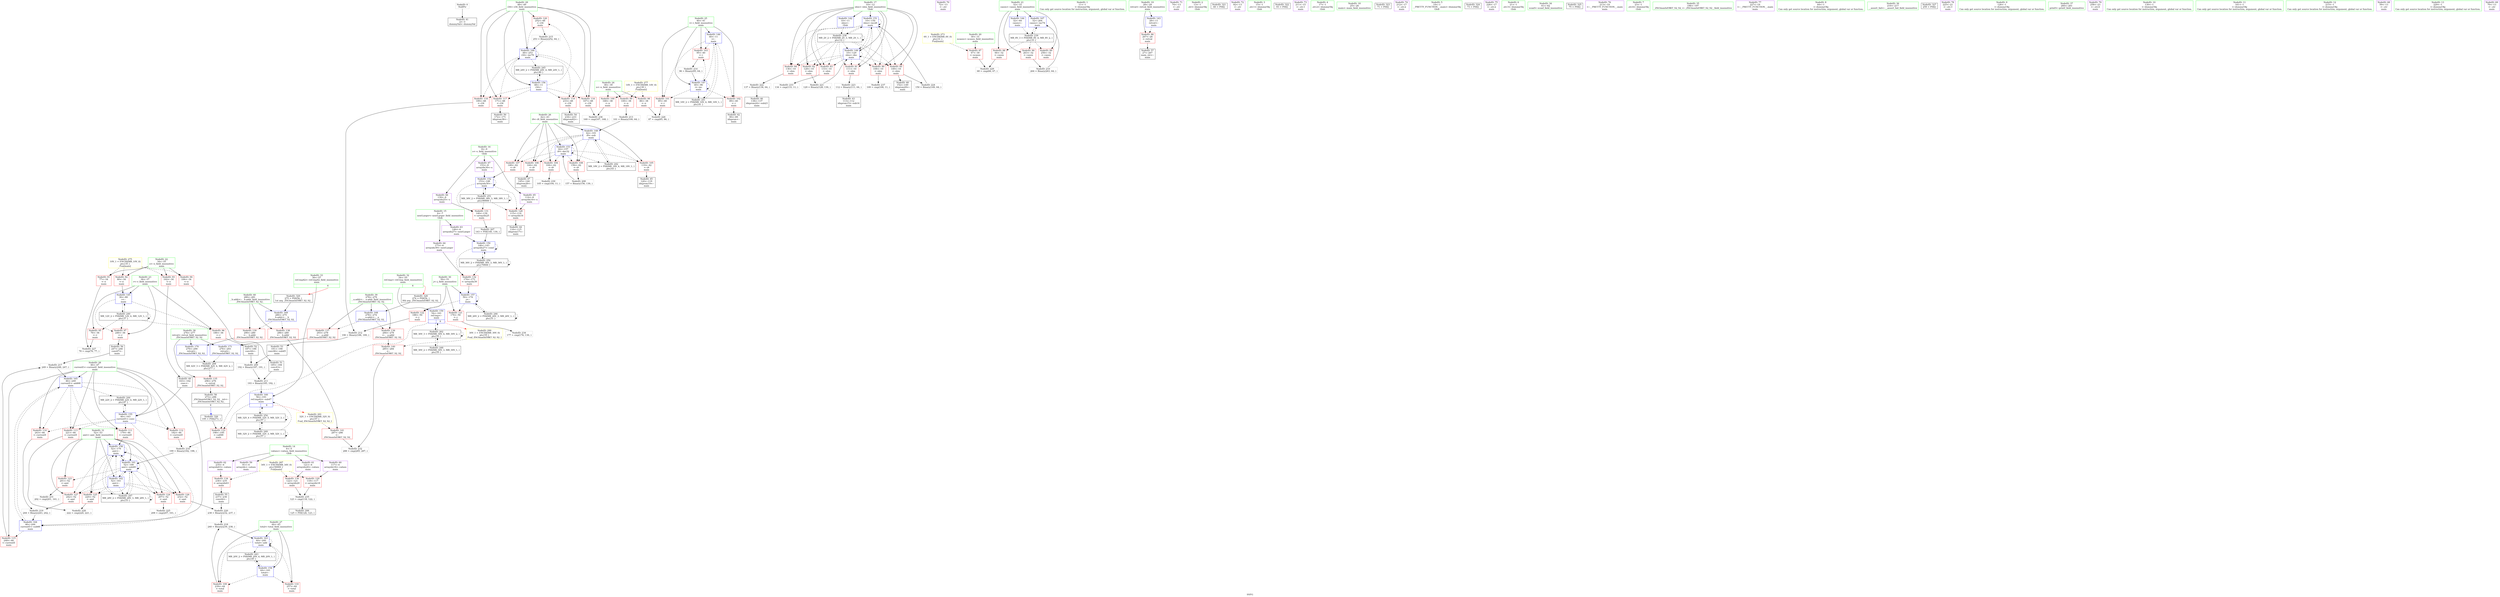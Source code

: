 digraph "SVFG" {
	label="SVFG";

	Node0x5586ad1dd5b0 [shape=record,color=grey,label="{NodeID: 0\nNullPtr}"];
	Node0x5586ad1dd5b0 -> Node0x5586ad201250[style=solid];
	Node0x5586ad201900 [shape=record,color=red,label="{NodeID: 97\n246\<--36\n\<--r\nmain\n}"];
	Node0x5586ad201900 -> Node0x5586ad202ed0[style=solid];
	Node0x5586ad1e1510 [shape=record,color=green,label="{NodeID: 14\n4\<--5\nvalues\<--values_field_insensitive\nGlob }"];
	Node0x5586ad1e1510 -> Node0x5586ad203140[style=solid];
	Node0x5586ad1e1510 -> Node0x5586ad203210[style=solid];
	Node0x5586ad1e1510 -> Node0x5586ad2032e0[style=solid];
	Node0x5586ad1e1510 -> Node0x5586ad2033b0[style=solid];
	Node0x5586ad223b80 [shape=record,color=yellow,style=double,label="{NodeID: 277\n14V_1 = ENCHI(MR_14V_0)\npts\{39 \}\nFun[main]}"];
	Node0x5586ad223b80 -> Node0x5586ad2019d0[style=dashed];
	Node0x5586ad223b80 -> Node0x5586ad201aa0[style=dashed];
	Node0x5586ad223b80 -> Node0x5586ad201b70[style=dashed];
	Node0x5586ad202460 [shape=record,color=red,label="{NodeID: 111\n179\<--46\n\<--currentE\nmain\n}"];
	Node0x5586ad202460 -> Node0x5586ad209200[style=solid];
	Node0x5586ad200840 [shape=record,color=green,label="{NodeID: 28\n46\<--47\ncurrentE\<--currentE_field_insensitive\nmain\n}"];
	Node0x5586ad200840 -> Node0x5586ad202460[style=solid];
	Node0x5586ad200840 -> Node0x5586ad202530[style=solid];
	Node0x5586ad200840 -> Node0x5586ad202600[style=solid];
	Node0x5586ad200840 -> Node0x5586ad2026d0[style=solid];
	Node0x5586ad200840 -> Node0x5586ad2027a0[style=solid];
	Node0x5586ad200840 -> Node0x5586ad208f90[style=solid];
	Node0x5586ad200840 -> Node0x5586ad2096e0[style=solid];
	Node0x5586ad200840 -> Node0x5586ad2097b0[style=solid];
	Node0x5586ad2247f0 [shape=record,color=yellow,style=double,label="{NodeID: 291\n32V_1 = ENCHI(MR_32V_0)\npts\{57 \}\nFun[_ZSt3maxIxERKT_S2_S2_]}"];
	Node0x5586ad2247f0 -> Node0x5586ad208400[style=dashed];
	Node0x5586ad20d720 [shape=record,color=grey,label="{NodeID: 208\n157 = Binary(156, 130, )\n}"];
	Node0x5586ad20d720 -> Node0x5586ad208df0[style=solid];
	Node0x5586ad207700 [shape=record,color=red,label="{NodeID: 125\n220\<--52\n\<--amt\nmain\n}"];
	Node0x5586ad207700 -> Node0x5586ad20f520[style=solid];
	Node0x5586ad201350 [shape=record,color=black,label="{NodeID: 42\n90\<--89\nidxprom\<--\nmain\n}"];
	Node0x5586ad20ec20 [shape=record,color=grey,label="{NodeID: 222\n137 = Binary(136, 64, )\n}"];
	Node0x5586ad20ec20 -> Node0x5586ad201690[style=solid];
	Node0x5586ad208260 [shape=record,color=red,label="{NodeID: 139\n290\<--280\n\<--__b.addr\n_ZSt3maxIxERKT_S2_S2_\n}"];
	Node0x5586ad208260 -> Node0x5586ad209bc0[style=solid];
	Node0x5586ad202ed0 [shape=record,color=black,label="{NodeID: 56\n247\<--246\nconv67\<--\nmain\n}"];
	Node0x5586ad202ed0 -> Node0x5586ad20e4a0[style=solid];
	Node0x5586ad210120 [shape=record,color=grey,label="{NodeID: 236\n169 = cmp(167, 168, )\n}"];
	Node0x5586ad208df0 [shape=record,color=blue,label="{NodeID: 153\n42\<--157\ni9\<--dec32\nmain\n}"];
	Node0x5586ad208df0 -> Node0x5586ad201eb0[style=dashed];
	Node0x5586ad208df0 -> Node0x5586ad201f80[style=dashed];
	Node0x5586ad208df0 -> Node0x5586ad202050[style=dashed];
	Node0x5586ad208df0 -> Node0x5586ad202120[style=dashed];
	Node0x5586ad208df0 -> Node0x5586ad2021f0[style=dashed];
	Node0x5586ad208df0 -> Node0x5586ad208df0[style=dashed];
	Node0x5586ad208df0 -> Node0x5586ad219700[style=dashed];
	Node0x5586ad203a30 [shape=record,color=purple,label="{NodeID: 70\n72\<--13\n\<--.str\nmain\n}"];
	Node0x5586ad21bf00 [shape=record,color=black,label="{NodeID: 250\nMR_36V_2 = PHI(MR_36V_3, MR_36V_1, )\npts\{70000 \}\n}"];
	Node0x5586ad21bf00 -> Node0x5586ad207cb0[style=dashed];
	Node0x5586ad21bf00 -> Node0x5586ad208b80[style=dashed];
	Node0x5586ad21bf00 -> Node0x5586ad21bf00[style=dashed];
	Node0x5586ad209950 [shape=record,color=blue,label="{NodeID: 167\n32\<--264\ncasen\<--inc74\nmain\n}"];
	Node0x5586ad209950 -> Node0x5586ad218800[style=dashed];
	Node0x5586ad204590 [shape=record,color=red,label="{NodeID: 84\n136\<--10\n\<--slen\nmain\n}"];
	Node0x5586ad204590 -> Node0x5586ad20ec20[style=solid];
	Node0x5586ad1e04f0 [shape=record,color=green,label="{NodeID: 1\n11\<--1\n\<--dummyObj\nCan only get source location for instruction, argument, global var or function.}"];
	Node0x5586ad2019d0 [shape=record,color=red,label="{NodeID: 98\n86\<--38\n\<--n\nmain\n}"];
	Node0x5586ad2019d0 -> Node0x5586ad20f220[style=solid];
	Node0x5586ad1e1610 [shape=record,color=green,label="{NodeID: 15\n6\<--7\nnextLarger\<--nextLarger_field_insensitive\nGlob }"];
	Node0x5586ad1e1610 -> Node0x5586ad203480[style=solid];
	Node0x5586ad1e1610 -> Node0x5586ad203550[style=solid];
	Node0x5586ad202530 [shape=record,color=red,label="{NodeID: 112\n182\<--46\n\<--currentE\nmain\n}"];
	Node0x5586ad202530 -> Node0x5586ad20e320[style=solid];
	Node0x5586ad2008d0 [shape=record,color=green,label="{NodeID: 29\n48\<--49\ni34\<--i34_field_insensitive\nmain\n}"];
	Node0x5586ad2008d0 -> Node0x5586ad206fb0[style=solid];
	Node0x5586ad2008d0 -> Node0x5586ad207080[style=solid];
	Node0x5586ad2008d0 -> Node0x5586ad207150[style=solid];
	Node0x5586ad2008d0 -> Node0x5586ad207220[style=solid];
	Node0x5586ad2008d0 -> Node0x5586ad2072f0[style=solid];
	Node0x5586ad2008d0 -> Node0x5586ad209060[style=solid];
	Node0x5586ad2008d0 -> Node0x5586ad209880[style=solid];
	Node0x5586ad20d8a0 [shape=record,color=grey,label="{NodeID: 209\n192 = Binary(187, 191, )\n}"];
	Node0x5586ad20d8a0 -> Node0x5586ad20dba0[style=solid];
	Node0x5586ad2077d0 [shape=record,color=red,label="{NodeID: 126\n232\<--52\n\<--amt\nmain\n}"];
	Node0x5586ad2077d0 -> Node0x5586ad20e920[style=solid];
	Node0x5586ad201420 [shape=record,color=black,label="{NodeID: 43\n113\<--112\nidxprom15\<--sub14\nmain\n}"];
	Node0x5586ad20eda0 [shape=record,color=grey,label="{NodeID: 223\n112 = Binary(111, 64, )\n}"];
	Node0x5586ad20eda0 -> Node0x5586ad201420[style=solid];
	Node0x5586ad208330 [shape=record,color=red,label="{NodeID: 140\n285\<--284\n\<--\n_ZSt3maxIxERKT_S2_S2_\n}"];
	Node0x5586ad208330 -> Node0x5586ad20fb20[style=solid];
	Node0x5586ad202fa0 [shape=record,color=black,label="{NodeID: 57\n27\<--267\nmain_ret\<--\nmain\n}"];
	Node0x5586ad2102a0 [shape=record,color=grey,label="{NodeID: 237\n109 = cmp(108, 11, )\n}"];
	Node0x5586ad208ec0 [shape=record,color=blue,label="{NodeID: 154\n44\<--161\ntotal\<--\nmain\n}"];
	Node0x5586ad208ec0 -> Node0x5586ad2022c0[style=dashed];
	Node0x5586ad208ec0 -> Node0x5586ad202390[style=dashed];
	Node0x5586ad208ec0 -> Node0x5586ad209610[style=dashed];
	Node0x5586ad208ec0 -> Node0x5586ad219c00[style=dashed];
	Node0x5586ad203b00 [shape=record,color=purple,label="{NodeID: 71\n74\<--13\n\<--.str\nmain\n}"];
	Node0x5586ad21c400 [shape=record,color=black,label="{NodeID: 251\nMR_38V_2 = PHI(MR_38V_3, MR_38V_1, )\npts\{90000 \}\n}"];
	Node0x5586ad21c400 -> Node0x5586ad207970[style=dashed];
	Node0x5586ad21c400 -> Node0x5586ad207be0[style=dashed];
	Node0x5586ad21c400 -> Node0x5586ad208d20[style=dashed];
	Node0x5586ad21c400 -> Node0x5586ad21c400[style=dashed];
	Node0x5586ad209a20 [shape=record,color=blue,label="{NodeID: 168\n278\<--274\n__a.addr\<--__a\n_ZSt3maxIxERKT_S2_S2_\n}"];
	Node0x5586ad209a20 -> Node0x5586ad207ff0[style=dashed];
	Node0x5586ad209a20 -> Node0x5586ad2080c0[style=dashed];
	Node0x5586ad204660 [shape=record,color=red,label="{NodeID: 85\n149\<--10\n\<--slen\nmain\n}"];
	Node0x5586ad204660 -> Node0x5586ad202850[style=solid];
	Node0x5586ad204660 -> Node0x5586ad20ef20[style=solid];
	Node0x5586ad1ddbf0 [shape=record,color=green,label="{NodeID: 2\n13\<--1\n.str\<--dummyObj\nGlob }"];
	Node0x5586ad201aa0 [shape=record,color=red,label="{NodeID: 99\n100\<--38\n\<--n\nmain\n}"];
	Node0x5586ad201aa0 -> Node0x5586ad20dea0[style=solid];
	Node0x5586ad1e1980 [shape=record,color=green,label="{NodeID: 16\n8\<--9\ns\<--s_field_insensitive\nGlob }"];
	Node0x5586ad1e1980 -> Node0x5586ad203620[style=solid];
	Node0x5586ad1e1980 -> Node0x5586ad2036f0[style=solid];
	Node0x5586ad1e1980 -> Node0x5586ad2037c0[style=solid];
	Node0x5586ad202600 [shape=record,color=red,label="{NodeID: 113\n221\<--46\n\<--currentE\nmain\n}"];
	Node0x5586ad202600 -> Node0x5586ad20f520[style=solid];
	Node0x5586ad200960 [shape=record,color=green,label="{NodeID: 30\n50\<--51\nj\<--j_field_insensitive\nmain\n}"];
	Node0x5586ad200960 -> Node0x5586ad2073c0[style=solid];
	Node0x5586ad200960 -> Node0x5586ad207490[style=solid];
	Node0x5586ad200960 -> Node0x5586ad209130[style=solid];
	Node0x5586ad20da20 [shape=record,color=grey,label="{NodeID: 210\n264 = Binary(263, 64, )\n}"];
	Node0x5586ad20da20 -> Node0x5586ad209950[style=solid];
	Node0x5586ad2078a0 [shape=record,color=red,label="{NodeID: 127\n242\<--52\n\<--amt\nmain\n}"];
	Node0x5586ad2078a0 -> Node0x5586ad20e7a0[style=solid];
	Node0x5586ad2014f0 [shape=record,color=black,label="{NodeID: 44\n116\<--115\nidxprom17\<--\nmain\n}"];
	Node0x5586ad20ef20 [shape=record,color=grey,label="{NodeID: 224\n150 = Binary(149, 64, )\n}"];
	Node0x5586ad20ef20 -> Node0x5586ad208c50[style=solid];
	Node0x5586ad208400 [shape=record,color=red,label="{NodeID: 141\n287\<--286\n\<--\n_ZSt3maxIxERKT_S2_S2_\n}"];
	Node0x5586ad208400 -> Node0x5586ad20fb20[style=solid];
	Node0x5586ad203070 [shape=record,color=black,label="{NodeID: 58\n273\<--296\n_ZSt3maxIxERKT_S2_S2__ret\<--\n_ZSt3maxIxERKT_S2_S2_\n|{<s0>6}}"];
	Node0x5586ad203070:s0 -> Node0x5586ad234ef0[style=solid,color=blue];
	Node0x5586ad2349f0 [shape=record,color=black,label="{NodeID: 321\n60 = PHI()\n}"];
	Node0x5586ad218300 [shape=record,color=black,label="{NodeID: 238\nMR_2V_2 = PHI(MR_2V_3, MR_2V_1, )\npts\{12 \}\n}"];
	Node0x5586ad218300 -> Node0x5586ad204250[style=dashed];
	Node0x5586ad218300 -> Node0x5586ad204320[style=dashed];
	Node0x5586ad218300 -> Node0x5586ad2043f0[style=dashed];
	Node0x5586ad218300 -> Node0x5586ad2044c0[style=dashed];
	Node0x5586ad218300 -> Node0x5586ad204590[style=dashed];
	Node0x5586ad218300 -> Node0x5586ad204660[style=dashed];
	Node0x5586ad218300 -> Node0x5586ad208ab0[style=dashed];
	Node0x5586ad218300 -> Node0x5586ad208c50[style=dashed];
	Node0x5586ad218300 -> Node0x5586ad218300[style=dashed];
	Node0x5586ad208f90 [shape=record,color=blue,label="{NodeID: 155\n46\<--163\ncurrentE\<--conv\nmain\n}"];
	Node0x5586ad208f90 -> Node0x5586ad202460[style=dashed];
	Node0x5586ad208f90 -> Node0x5586ad202530[style=dashed];
	Node0x5586ad208f90 -> Node0x5586ad202600[style=dashed];
	Node0x5586ad208f90 -> Node0x5586ad2026d0[style=dashed];
	Node0x5586ad208f90 -> Node0x5586ad2096e0[style=dashed];
	Node0x5586ad208f90 -> Node0x5586ad21a100[style=dashed];
	Node0x5586ad203bd0 [shape=record,color=purple,label="{NodeID: 72\n92\<--13\n\<--.str\nmain\n}"];
	Node0x5586ad209af0 [shape=record,color=blue,label="{NodeID: 169\n280\<--275\n__b.addr\<--__b\n_ZSt3maxIxERKT_S2_S2_\n}"];
	Node0x5586ad209af0 -> Node0x5586ad208190[style=dashed];
	Node0x5586ad209af0 -> Node0x5586ad208260[style=dashed];
	Node0x5586ad204730 [shape=record,color=red,label="{NodeID: 86\n267\<--28\n\<--retval\nmain\n}"];
	Node0x5586ad204730 -> Node0x5586ad202fa0[style=solid];
	Node0x5586ad1ddc80 [shape=record,color=green,label="{NodeID: 3\n15\<--1\n.str.1\<--dummyObj\nGlob }"];
	Node0x5586ad201b70 [shape=record,color=red,label="{NodeID: 100\n168\<--38\n\<--n\nmain\n}"];
	Node0x5586ad201b70 -> Node0x5586ad210120[style=solid];
	Node0x5586ad1e1a80 [shape=record,color=green,label="{NodeID: 17\n10\<--12\nslen\<--slen_field_insensitive\nGlob }"];
	Node0x5586ad1e1a80 -> Node0x5586ad204250[style=solid];
	Node0x5586ad1e1a80 -> Node0x5586ad204320[style=solid];
	Node0x5586ad1e1a80 -> Node0x5586ad2043f0[style=solid];
	Node0x5586ad1e1a80 -> Node0x5586ad2044c0[style=solid];
	Node0x5586ad1e1a80 -> Node0x5586ad204590[style=solid];
	Node0x5586ad1e1a80 -> Node0x5586ad204660[style=solid];
	Node0x5586ad1e1a80 -> Node0x5586ad2084d0[style=solid];
	Node0x5586ad1e1a80 -> Node0x5586ad208ab0[style=solid];
	Node0x5586ad1e1a80 -> Node0x5586ad208c50[style=solid];
	Node0x5586ad2026d0 [shape=record,color=red,label="{NodeID: 114\n243\<--46\n\<--currentE\nmain\n}"];
	Node0x5586ad2026d0 -> Node0x5586ad20e7a0[style=solid];
	Node0x5586ad2009f0 [shape=record,color=green,label="{NodeID: 31\n52\<--53\namt\<--amt_field_insensitive\nmain\n}"];
	Node0x5586ad2009f0 -> Node0x5586ad207560[style=solid];
	Node0x5586ad2009f0 -> Node0x5586ad207630[style=solid];
	Node0x5586ad2009f0 -> Node0x5586ad207700[style=solid];
	Node0x5586ad2009f0 -> Node0x5586ad2077d0[style=solid];
	Node0x5586ad2009f0 -> Node0x5586ad2078a0[style=solid];
	Node0x5586ad2009f0 -> Node0x5586ad209200[style=solid];
	Node0x5586ad2009f0 -> Node0x5586ad209470[style=solid];
	Node0x5586ad2009f0 -> Node0x5586ad209540[style=solid];
	Node0x5586ad20dba0 [shape=record,color=grey,label="{NodeID: 211\n193 = Binary(185, 192, )\n}"];
	Node0x5586ad20dba0 -> Node0x5586ad2093a0[style=solid];
	Node0x5586ad207970 [shape=record,color=red,label="{NodeID: 128\n115\<--114\n\<--arrayidx16\nmain\n}"];
	Node0x5586ad207970 -> Node0x5586ad2014f0[style=solid];
	Node0x5586ad2015c0 [shape=record,color=black,label="{NodeID: 45\n120\<--119\nidxprom19\<--\nmain\n}"];
	Node0x5586ad20f0a0 [shape=record,color=grey,label="{NodeID: 225\n208 = cmp(207, 161, )\n}"];
	Node0x5586ad2084d0 [shape=record,color=blue,label="{NodeID: 142\n10\<--11\nslen\<--\nGlob }"];
	Node0x5586ad2084d0 -> Node0x5586ad218300[style=dashed];
	Node0x5586ad203140 [shape=record,color=purple,label="{NodeID: 59\n91\<--4\narrayidx\<--values\nmain\n}"];
	Node0x5586ad234af0 [shape=record,color=black,label="{NodeID: 322\n93 = PHI()\n}"];
	Node0x5586ad218800 [shape=record,color=black,label="{NodeID: 239\nMR_8V_3 = PHI(MR_8V_4, MR_8V_2, )\npts\{33 \}\n}"];
	Node0x5586ad218800 -> Node0x5586ad2048d0[style=dashed];
	Node0x5586ad218800 -> Node0x5586ad2049a0[style=dashed];
	Node0x5586ad218800 -> Node0x5586ad204a70[style=dashed];
	Node0x5586ad218800 -> Node0x5586ad209950[style=dashed];
	Node0x5586ad209060 [shape=record,color=blue,label="{NodeID: 156\n48\<--11\ni34\<--\nmain\n}"];
	Node0x5586ad209060 -> Node0x5586ad206fb0[style=dashed];
	Node0x5586ad209060 -> Node0x5586ad207080[style=dashed];
	Node0x5586ad209060 -> Node0x5586ad207150[style=dashed];
	Node0x5586ad209060 -> Node0x5586ad207220[style=dashed];
	Node0x5586ad209060 -> Node0x5586ad2072f0[style=dashed];
	Node0x5586ad209060 -> Node0x5586ad209880[style=dashed];
	Node0x5586ad209060 -> Node0x5586ad21a600[style=dashed];
	Node0x5586ad203ca0 [shape=record,color=purple,label="{NodeID: 73\n211\<--15\n\<--.str.1\nmain\n}"];
	Node0x5586ad209bc0 [shape=record,color=blue,label="{NodeID: 170\n276\<--290\nretval\<--\n_ZSt3maxIxERKT_S2_S2_\n}"];
	Node0x5586ad209bc0 -> Node0x5586ad221d00[style=dashed];
	Node0x5586ad204800 [shape=record,color=red,label="{NodeID: 87\n67\<--30\n\<--ncases\nmain\n}"];
	Node0x5586ad204800 -> Node0x5586ad20f6a0[style=solid];
	Node0x5586ad1ddd10 [shape=record,color=green,label="{NodeID: 4\n17\<--1\n.str.2\<--dummyObj\nGlob }"];
	Node0x5586ad201c40 [shape=record,color=red,label="{NodeID: 101\n85\<--40\n\<--i\nmain\n}"];
	Node0x5586ad201c40 -> Node0x5586ad20f220[style=solid];
	Node0x5586ad1e1b80 [shape=record,color=green,label="{NodeID: 18\n25\<--26\nmain\<--main_field_insensitive\n}"];
	Node0x5586ad2027a0 [shape=record,color=red,label="{NodeID: 115\n248\<--46\n\<--currentE\nmain\n}"];
	Node0x5586ad2027a0 -> Node0x5586ad20e4a0[style=solid];
	Node0x5586ad200a80 [shape=record,color=green,label="{NodeID: 32\n54\<--55\nref.tmp\<--ref.tmp_field_insensitive\nmain\n|{|<s1>6}}"];
	Node0x5586ad200a80 -> Node0x5586ad2092d0[style=solid];
	Node0x5586ad200a80:s1 -> Node0x5586ad2351b0[style=solid,color=red];
	Node0x5586ad20dd20 [shape=record,color=grey,label="{NodeID: 212\n190 = Binary(188, 189, )\n}"];
	Node0x5586ad20dd20 -> Node0x5586ad202c60[style=solid];
	Node0x5586ad207a40 [shape=record,color=red,label="{NodeID: 129\n118\<--117\n\<--arrayidx18\nmain\n}"];
	Node0x5586ad207a40 -> Node0x5586ad20ffa0[style=solid];
	Node0x5586ad201690 [shape=record,color=black,label="{NodeID: 46\n138\<--137\nidxprom24\<--sub23\nmain\n}"];
	Node0x5586ad20f220 [shape=record,color=grey,label="{NodeID: 226\n87 = cmp(85, 86, )\n}"];
	Node0x5586ad2085d0 [shape=record,color=blue,label="{NodeID: 143\n28\<--11\nretval\<--\nmain\n}"];
	Node0x5586ad2085d0 -> Node0x5586ad204730[style=dashed];
	Node0x5586ad203210 [shape=record,color=purple,label="{NodeID: 60\n117\<--4\narrayidx18\<--values\nmain\n}"];
	Node0x5586ad203210 -> Node0x5586ad207a40[style=solid];
	Node0x5586ad234bf0 [shape=record,color=black,label="{NodeID: 323\n71 = PHI()\n}"];
	Node0x5586ad218d00 [shape=record,color=black,label="{NodeID: 240\nMR_12V_2 = PHI(MR_12V_4, MR_12V_1, )\npts\{37 \}\n}"];
	Node0x5586ad218d00 -> Node0x5586ad204e80[style=dashed];
	Node0x5586ad218d00 -> Node0x5586ad201830[style=dashed];
	Node0x5586ad218d00 -> Node0x5586ad201900[style=dashed];
	Node0x5586ad218d00 -> Node0x5586ad208770[style=dashed];
	Node0x5586ad218d00 -> Node0x5586ad218d00[style=dashed];
	Node0x5586ad209130 [shape=record,color=blue,label="{NodeID: 157\n50\<--174\nj\<--\nmain\n}"];
	Node0x5586ad209130 -> Node0x5586ad2073c0[style=dashed];
	Node0x5586ad209130 -> Node0x5586ad207490[style=dashed];
	Node0x5586ad209130 -> Node0x5586ad209130[style=dashed];
	Node0x5586ad209130 -> Node0x5586ad21ab00[style=dashed];
	Node0x5586ad203d70 [shape=record,color=purple,label="{NodeID: 74\n212\<--17\n\<--.str.2\nmain\n}"];
	Node0x5586ad21d300 [shape=record,color=black,label="{NodeID: 254\nMR_32V_4 = PHI(MR_32V_5, MR_32V_3, )\npts\{57 \}\n}"];
	Node0x5586ad21d300 -> Node0x5586ad2093a0[style=dashed];
	Node0x5586ad21d300 -> Node0x5586ad21ba00[style=dashed];
	Node0x5586ad21d300 -> Node0x5586ad21d300[style=dashed];
	Node0x5586ad209c90 [shape=record,color=blue,label="{NodeID: 171\n276\<--293\nretval\<--\n_ZSt3maxIxERKT_S2_S2_\n}"];
	Node0x5586ad209c90 -> Node0x5586ad221d00[style=dashed];
	Node0x5586ad2048d0 [shape=record,color=red,label="{NodeID: 88\n66\<--32\n\<--casen\nmain\n}"];
	Node0x5586ad2048d0 -> Node0x5586ad20f6a0[style=solid];
	Node0x5586ad1ddda0 [shape=record,color=green,label="{NodeID: 5\n19\<--1\n__PRETTY_FUNCTION__.main\<--dummyObj\nGlob }"];
	Node0x5586ad221d00 [shape=record,color=black,label="{NodeID: 268\nMR_42V_3 = PHI(MR_42V_4, MR_42V_2, )\npts\{277 \}\n}"];
	Node0x5586ad221d00 -> Node0x5586ad207f20[style=dashed];
	Node0x5586ad201d10 [shape=record,color=red,label="{NodeID: 102\n89\<--40\n\<--i\nmain\n}"];
	Node0x5586ad201d10 -> Node0x5586ad201350[style=solid];
	Node0x5586ad1e0ed0 [shape=record,color=green,label="{NodeID: 19\n28\<--29\nretval\<--retval_field_insensitive\nmain\n}"];
	Node0x5586ad1e0ed0 -> Node0x5586ad204730[style=solid];
	Node0x5586ad1e0ed0 -> Node0x5586ad2085d0[style=solid];
	Node0x5586ad206fb0 [shape=record,color=red,label="{NodeID: 116\n167\<--48\n\<--i34\nmain\n}"];
	Node0x5586ad206fb0 -> Node0x5586ad210120[style=solid];
	Node0x5586ad200b10 [shape=record,color=green,label="{NodeID: 33\n56\<--57\nref.tmp42\<--ref.tmp42_field_insensitive\nmain\n|{|<s1>6}}"];
	Node0x5586ad200b10 -> Node0x5586ad2093a0[style=solid];
	Node0x5586ad200b10:s1 -> Node0x5586ad2352e0[style=solid,color=red];
	Node0x5586ad20dea0 [shape=record,color=grey,label="{NodeID: 213\n101 = Binary(100, 64, )\n}"];
	Node0x5586ad20dea0 -> Node0x5586ad2089e0[style=solid];
	Node0x5586ad207b10 [shape=record,color=red,label="{NodeID: 130\n122\<--121\n\<--arrayidx20\nmain\n}"];
	Node0x5586ad207b10 -> Node0x5586ad20ffa0[style=solid];
	Node0x5586ad201760 [shape=record,color=black,label="{NodeID: 47\n145\<--144\nidxprom26\<--\nmain\n}"];
	Node0x5586ad20f3a0 [shape=record,color=grey,label="{NodeID: 227\n78 = cmp(76, 77, )\n}"];
	Node0x5586ad2086a0 [shape=record,color=blue,label="{NodeID: 144\n32\<--64\ncasen\<--\nmain\n}"];
	Node0x5586ad2086a0 -> Node0x5586ad218800[style=dashed];
	Node0x5586ad2032e0 [shape=record,color=purple,label="{NodeID: 61\n121\<--4\narrayidx20\<--values\nmain\n}"];
	Node0x5586ad2032e0 -> Node0x5586ad207b10[style=solid];
	Node0x5586ad234cf0 [shape=record,color=black,label="{NodeID: 324\n73 = PHI()\n}"];
	Node0x5586ad219200 [shape=record,color=black,label="{NodeID: 241\nMR_16V_2 = PHI(MR_16V_4, MR_16V_1, )\npts\{41 \}\n}"];
	Node0x5586ad219200 -> Node0x5586ad208840[style=dashed];
	Node0x5586ad209200 [shape=record,color=blue,label="{NodeID: 158\n52\<--179\namt\<--\nmain\n}"];
	Node0x5586ad209200 -> Node0x5586ad207630[style=dashed];
	Node0x5586ad209200 -> Node0x5586ad207700[style=dashed];
	Node0x5586ad209200 -> Node0x5586ad2077d0[style=dashed];
	Node0x5586ad209200 -> Node0x5586ad2078a0[style=dashed];
	Node0x5586ad209200 -> Node0x5586ad209200[style=dashed];
	Node0x5586ad209200 -> Node0x5586ad209470[style=dashed];
	Node0x5586ad209200 -> Node0x5586ad21b000[style=dashed];
	Node0x5586ad203e40 [shape=record,color=purple,label="{NodeID: 75\n226\<--17\n\<--.str.2\nmain\n}"];
	Node0x5586ad2049a0 [shape=record,color=red,label="{NodeID: 89\n256\<--32\n\<--casen\nmain\n}"];
	Node0x5586ad1e0640 [shape=record,color=green,label="{NodeID: 6\n21\<--1\n.str.3\<--dummyObj\nGlob }"];
	Node0x5586ad201de0 [shape=record,color=red,label="{NodeID: 103\n95\<--40\n\<--i\nmain\n}"];
	Node0x5586ad201de0 -> Node0x5586ad20e020[style=solid];
	Node0x5586ad1e0fa0 [shape=record,color=green,label="{NodeID: 20\n30\<--31\nncases\<--ncases_field_insensitive\nmain\n}"];
	Node0x5586ad1e0fa0 -> Node0x5586ad204800[style=solid];
	Node0x5586ad207080 [shape=record,color=red,label="{NodeID: 117\n171\<--48\n\<--i34\nmain\n}"];
	Node0x5586ad207080 -> Node0x5586ad2029f0[style=solid];
	Node0x5586ad200be0 [shape=record,color=green,label="{NodeID: 34\n61\<--62\nscanf\<--scanf_field_insensitive\n}"];
	Node0x5586ad20e020 [shape=record,color=grey,label="{NodeID: 214\n96 = Binary(95, 64, )\n}"];
	Node0x5586ad20e020 -> Node0x5586ad208910[style=solid];
	Node0x5586ad207be0 [shape=record,color=red,label="{NodeID: 131\n140\<--139\n\<--arrayidx25\nmain\n}"];
	Node0x5586ad207be0 -> Node0x5586ad20d180[style=solid];
	Node0x5586ad202850 [shape=record,color=black,label="{NodeID: 48\n152\<--149\nidxprom29\<--\nmain\n}"];
	Node0x5586ad20f520 [shape=record,color=grey,label="{NodeID: 228\n222 = cmp(220, 221, )\n}"];
	Node0x5586ad208770 [shape=record,color=blue,label="{NodeID: 145\n36\<--80\nr\<--\nmain\n}"];
	Node0x5586ad208770 -> Node0x5586ad201830[style=dashed];
	Node0x5586ad208770 -> Node0x5586ad201900[style=dashed];
	Node0x5586ad208770 -> Node0x5586ad218d00[style=dashed];
	Node0x5586ad2033b0 [shape=record,color=purple,label="{NodeID: 62\n235\<--4\narrayidx63\<--values\nmain\n}"];
	Node0x5586ad2033b0 -> Node0x5586ad207e50[style=solid];
	Node0x5586ad234df0 [shape=record,color=black,label="{NodeID: 325\n75 = PHI()\n}"];
	Node0x5586ad219700 [shape=record,color=black,label="{NodeID: 242\nMR_18V_2 = PHI(MR_18V_4, MR_18V_1, )\npts\{43 \}\n}"];
	Node0x5586ad219700 -> Node0x5586ad2089e0[style=dashed];
	Node0x5586ad2092d0 [shape=record,color=blue,label="{NodeID: 159\n54\<--161\nref.tmp\<--\nmain\n|{|<s2>6}}"];
	Node0x5586ad2092d0 -> Node0x5586ad207d80[style=dashed];
	Node0x5586ad2092d0 -> Node0x5586ad21ff00[style=dashed];
	Node0x5586ad2092d0:s2 -> Node0x5586ad2246e0[style=dashed,color=red];
	Node0x5586ad203f10 [shape=record,color=purple,label="{NodeID: 76\n213\<--19\n\<--__PRETTY_FUNCTION__.main\nmain\n}"];
	Node0x5586ad204a70 [shape=record,color=red,label="{NodeID: 90\n263\<--32\n\<--casen\nmain\n}"];
	Node0x5586ad204a70 -> Node0x5586ad20da20[style=solid];
	Node0x5586ad1e06d0 [shape=record,color=green,label="{NodeID: 7\n23\<--1\n.str.4\<--dummyObj\nGlob }"];
	Node0x5586ad201eb0 [shape=record,color=red,label="{NodeID: 104\n104\<--42\n\<--i9\nmain\n}"];
	Node0x5586ad201eb0 -> Node0x5586ad20f820[style=solid];
	Node0x5586ad1e1070 [shape=record,color=green,label="{NodeID: 21\n32\<--33\ncasen\<--casen_field_insensitive\nmain\n}"];
	Node0x5586ad1e1070 -> Node0x5586ad2048d0[style=solid];
	Node0x5586ad1e1070 -> Node0x5586ad2049a0[style=solid];
	Node0x5586ad1e1070 -> Node0x5586ad204a70[style=solid];
	Node0x5586ad1e1070 -> Node0x5586ad2086a0[style=solid];
	Node0x5586ad1e1070 -> Node0x5586ad209950[style=solid];
	Node0x5586ad207150 [shape=record,color=red,label="{NodeID: 118\n189\<--48\n\<--i34\nmain\n}"];
	Node0x5586ad207150 -> Node0x5586ad20dd20[style=solid];
	Node0x5586ad200ce0 [shape=record,color=green,label="{NodeID: 35\n196\<--197\n_ZSt3maxIxERKT_S2_S2_\<--_ZSt3maxIxERKT_S2_S2__field_insensitive\n}"];
	Node0x5586ad20e1a0 [shape=record,color=grey,label="{NodeID: 215\n253 = Binary(252, 64, )\n}"];
	Node0x5586ad20e1a0 -> Node0x5586ad209880[style=solid];
	Node0x5586ad207cb0 [shape=record,color=red,label="{NodeID: 132\n174\<--173\n\<--arrayidx39\nmain\n}"];
	Node0x5586ad207cb0 -> Node0x5586ad209130[style=solid];
	Node0x5586ad202920 [shape=record,color=black,label="{NodeID: 49\n163\<--162\nconv\<--\nmain\n}"];
	Node0x5586ad202920 -> Node0x5586ad208f90[style=solid];
	Node0x5586ad20f6a0 [shape=record,color=grey,label="{NodeID: 229\n68 = cmp(66, 67, )\n}"];
	Node0x5586ad208840 [shape=record,color=blue,label="{NodeID: 146\n40\<--11\ni\<--\nmain\n}"];
	Node0x5586ad208840 -> Node0x5586ad201c40[style=dashed];
	Node0x5586ad208840 -> Node0x5586ad201d10[style=dashed];
	Node0x5586ad208840 -> Node0x5586ad201de0[style=dashed];
	Node0x5586ad208840 -> Node0x5586ad208910[style=dashed];
	Node0x5586ad208840 -> Node0x5586ad219200[style=dashed];
	Node0x5586ad203480 [shape=record,color=purple,label="{NodeID: 63\n146\<--6\narrayidx27\<--nextLarger\nmain\n}"];
	Node0x5586ad203480 -> Node0x5586ad208b80[style=solid];
	Node0x5586ad234ef0 [shape=record,color=black,label="{NodeID: 326\n195 = PHI(273, )\n}"];
	Node0x5586ad234ef0 -> Node0x5586ad207d80[style=solid];
	Node0x5586ad219c00 [shape=record,color=black,label="{NodeID: 243\nMR_20V_2 = PHI(MR_20V_4, MR_20V_1, )\npts\{45 \}\n}"];
	Node0x5586ad219c00 -> Node0x5586ad208ec0[style=dashed];
	Node0x5586ad2093a0 [shape=record,color=blue,label="{NodeID: 160\n56\<--193\nref.tmp42\<--sub47\nmain\n|{|<s2>6}}"];
	Node0x5586ad2093a0 -> Node0x5586ad207d80[style=dashed];
	Node0x5586ad2093a0 -> Node0x5586ad21d300[style=dashed];
	Node0x5586ad2093a0:s2 -> Node0x5586ad2247f0[style=dashed,color=red];
	Node0x5586ad203fe0 [shape=record,color=purple,label="{NodeID: 77\n227\<--19\n\<--__PRETTY_FUNCTION__.main\nmain\n}"];
	Node0x5586ad204b40 [shape=record,color=red,label="{NodeID: 91\n77\<--34\n\<--e\nmain\n}"];
	Node0x5586ad204b40 -> Node0x5586ad20f3a0[style=solid];
	Node0x5586ad1e0760 [shape=record,color=green,label="{NodeID: 8\n64\<--1\n\<--dummyObj\nCan only get source location for instruction, argument, global var or function.}"];
	Node0x5586ad201f80 [shape=record,color=red,label="{NodeID: 105\n119\<--42\n\<--i9\nmain\n}"];
	Node0x5586ad201f80 -> Node0x5586ad2015c0[style=solid];
	Node0x5586ad1e1140 [shape=record,color=green,label="{NodeID: 22\n34\<--35\ne\<--e_field_insensitive\nmain\n}"];
	Node0x5586ad1e1140 -> Node0x5586ad204b40[style=solid];
	Node0x5586ad1e1140 -> Node0x5586ad204c10[style=solid];
	Node0x5586ad1e1140 -> Node0x5586ad204ce0[style=solid];
	Node0x5586ad1e1140 -> Node0x5586ad204db0[style=solid];
	Node0x5586ad207220 [shape=record,color=red,label="{NodeID: 119\n233\<--48\n\<--i34\nmain\n}"];
	Node0x5586ad207220 -> Node0x5586ad202d30[style=solid];
	Node0x5586ad200de0 [shape=record,color=green,label="{NodeID: 36\n216\<--217\n__assert_fail\<--__assert_fail_field_insensitive\n}"];
	Node0x5586ad20e320 [shape=record,color=grey,label="{NodeID: 216\n199 = Binary(182, 198, )\n}"];
	Node0x5586ad20e320 -> Node0x5586ad209470[style=solid];
	Node0x5586ad207d80 [shape=record,color=red,label="{NodeID: 133\n198\<--195\n\<--call48\nmain\n}"];
	Node0x5586ad207d80 -> Node0x5586ad20e320[style=solid];
	Node0x5586ad2029f0 [shape=record,color=black,label="{NodeID: 50\n172\<--171\nidxprom38\<--\nmain\n}"];
	Node0x5586ad20f820 [shape=record,color=grey,label="{NodeID: 230\n105 = cmp(104, 11, )\n}"];
	Node0x5586ad208910 [shape=record,color=blue,label="{NodeID: 147\n40\<--96\ni\<--inc\nmain\n}"];
	Node0x5586ad208910 -> Node0x5586ad201c40[style=dashed];
	Node0x5586ad208910 -> Node0x5586ad201d10[style=dashed];
	Node0x5586ad208910 -> Node0x5586ad201de0[style=dashed];
	Node0x5586ad208910 -> Node0x5586ad208910[style=dashed];
	Node0x5586ad208910 -> Node0x5586ad219200[style=dashed];
	Node0x5586ad203550 [shape=record,color=purple,label="{NodeID: 64\n173\<--6\narrayidx39\<--nextLarger\nmain\n}"];
	Node0x5586ad203550 -> Node0x5586ad207cb0[style=solid];
	Node0x5586ad2350e0 [shape=record,color=black,label="{NodeID: 327\n259 = PHI()\n}"];
	Node0x5586ad21a100 [shape=record,color=black,label="{NodeID: 244\nMR_22V_2 = PHI(MR_22V_4, MR_22V_1, )\npts\{47 \}\n}"];
	Node0x5586ad21a100 -> Node0x5586ad208f90[style=dashed];
	Node0x5586ad209470 [shape=record,color=blue,label="{NodeID: 161\n52\<--199\namt\<--sub49\nmain\n}"];
	Node0x5586ad209470 -> Node0x5586ad207560[style=dashed];
	Node0x5586ad209470 -> Node0x5586ad207630[style=dashed];
	Node0x5586ad209470 -> Node0x5586ad207700[style=dashed];
	Node0x5586ad209470 -> Node0x5586ad2077d0[style=dashed];
	Node0x5586ad209470 -> Node0x5586ad2078a0[style=dashed];
	Node0x5586ad209470 -> Node0x5586ad209200[style=dashed];
	Node0x5586ad209470 -> Node0x5586ad209470[style=dashed];
	Node0x5586ad209470 -> Node0x5586ad209540[style=dashed];
	Node0x5586ad209470 -> Node0x5586ad21b000[style=dashed];
	Node0x5586ad2040b0 [shape=record,color=purple,label="{NodeID: 78\n225\<--21\n\<--.str.3\nmain\n}"];
	Node0x5586ad204c10 [shape=record,color=red,label="{NodeID: 92\n80\<--34\n\<--e\nmain\n}"];
	Node0x5586ad204c10 -> Node0x5586ad208770[style=solid];
	Node0x5586ad1e07f0 [shape=record,color=green,label="{NodeID: 9\n126\<--1\n\<--dummyObj\nCan only get source location for instruction, argument, global var or function.}"];
	Node0x5586ad202050 [shape=record,color=red,label="{NodeID: 106\n144\<--42\n\<--i9\nmain\n}"];
	Node0x5586ad202050 -> Node0x5586ad201760[style=solid];
	Node0x5586ad1e20e0 [shape=record,color=green,label="{NodeID: 23\n36\<--37\nr\<--r_field_insensitive\nmain\n}"];
	Node0x5586ad1e20e0 -> Node0x5586ad204e80[style=solid];
	Node0x5586ad1e20e0 -> Node0x5586ad201830[style=solid];
	Node0x5586ad1e20e0 -> Node0x5586ad201900[style=solid];
	Node0x5586ad1e20e0 -> Node0x5586ad208770[style=solid];
	Node0x5586ad2072f0 [shape=record,color=red,label="{NodeID: 120\n252\<--48\n\<--i34\nmain\n}"];
	Node0x5586ad2072f0 -> Node0x5586ad20e1a0[style=solid];
	Node0x5586ad200ee0 [shape=record,color=green,label="{NodeID: 37\n260\<--261\nprintf\<--printf_field_insensitive\n}"];
	Node0x5586ad20e4a0 [shape=record,color=grey,label="{NodeID: 217\n249 = Binary(248, 247, )\n}"];
	Node0x5586ad20e4a0 -> Node0x5586ad2097b0[style=solid];
	Node0x5586ad207e50 [shape=record,color=red,label="{NodeID: 134\n236\<--235\n\<--arrayidx63\nmain\n}"];
	Node0x5586ad207e50 -> Node0x5586ad202e00[style=solid];
	Node0x5586ad202ac0 [shape=record,color=black,label="{NodeID: 51\n185\<--184\nconv43\<--\nmain\n}"];
	Node0x5586ad202ac0 -> Node0x5586ad20dba0[style=solid];
	Node0x5586ad20f9a0 [shape=record,color=grey,label="{NodeID: 231\n202 = cmp(201, 161, )\n}"];
	Node0x5586ad2089e0 [shape=record,color=blue,label="{NodeID: 148\n42\<--101\ni9\<--sub\nmain\n}"];
	Node0x5586ad2089e0 -> Node0x5586ad201eb0[style=dashed];
	Node0x5586ad2089e0 -> Node0x5586ad201f80[style=dashed];
	Node0x5586ad2089e0 -> Node0x5586ad202050[style=dashed];
	Node0x5586ad2089e0 -> Node0x5586ad202120[style=dashed];
	Node0x5586ad2089e0 -> Node0x5586ad2021f0[style=dashed];
	Node0x5586ad2089e0 -> Node0x5586ad208df0[style=dashed];
	Node0x5586ad2089e0 -> Node0x5586ad219700[style=dashed];
	Node0x5586ad203620 [shape=record,color=purple,label="{NodeID: 65\n114\<--8\narrayidx16\<--s\nmain\n}"];
	Node0x5586ad203620 -> Node0x5586ad207970[style=solid];
	Node0x5586ad2351b0 [shape=record,color=black,label="{NodeID: 328\n274 = PHI(54, )\n0th arg _ZSt3maxIxERKT_S2_S2_ }"];
	Node0x5586ad2351b0 -> Node0x5586ad209a20[style=solid];
	Node0x5586ad21a600 [shape=record,color=black,label="{NodeID: 245\nMR_24V_2 = PHI(MR_24V_4, MR_24V_1, )\npts\{49 \}\n}"];
	Node0x5586ad21a600 -> Node0x5586ad209060[style=dashed];
	Node0x5586ad209540 [shape=record,color=blue,label="{NodeID: 162\n52\<--161\namt\<--\nmain\n}"];
	Node0x5586ad209540 -> Node0x5586ad207630[style=dashed];
	Node0x5586ad209540 -> Node0x5586ad207700[style=dashed];
	Node0x5586ad209540 -> Node0x5586ad2077d0[style=dashed];
	Node0x5586ad209540 -> Node0x5586ad2078a0[style=dashed];
	Node0x5586ad209540 -> Node0x5586ad209200[style=dashed];
	Node0x5586ad209540 -> Node0x5586ad209470[style=dashed];
	Node0x5586ad209540 -> Node0x5586ad21b000[style=dashed];
	Node0x5586ad204180 [shape=record,color=purple,label="{NodeID: 79\n258\<--23\n\<--.str.4\nmain\n}"];
	Node0x5586ad204ce0 [shape=record,color=red,label="{NodeID: 93\n162\<--34\n\<--e\nmain\n}"];
	Node0x5586ad204ce0 -> Node0x5586ad202920[style=solid];
	Node0x5586ad1dd810 [shape=record,color=green,label="{NodeID: 10\n130\<--1\n\<--dummyObj\nCan only get source location for instruction, argument, global var or function.}"];
	Node0x5586ad223800 [shape=record,color=yellow,style=double,label="{NodeID: 273\n6V_1 = ENCHI(MR_6V_0)\npts\{31 \}\nFun[main]}"];
	Node0x5586ad223800 -> Node0x5586ad204800[style=dashed];
	Node0x5586ad202120 [shape=record,color=red,label="{NodeID: 107\n148\<--42\n\<--i9\nmain\n}"];
	Node0x5586ad202120 -> Node0x5586ad208d20[style=solid];
	Node0x5586ad1e21b0 [shape=record,color=green,label="{NodeID: 24\n38\<--39\nn\<--n_field_insensitive\nmain\n}"];
	Node0x5586ad1e21b0 -> Node0x5586ad2019d0[style=solid];
	Node0x5586ad1e21b0 -> Node0x5586ad201aa0[style=solid];
	Node0x5586ad1e21b0 -> Node0x5586ad201b70[style=solid];
	Node0x5586ad224440 [shape=record,color=yellow,style=double,label="{NodeID: 287\n34V_1 = ENCHI(MR_34V_0)\npts\{50000 \}\nFun[main]}"];
	Node0x5586ad224440 -> Node0x5586ad207a40[style=dashed];
	Node0x5586ad224440 -> Node0x5586ad207b10[style=dashed];
	Node0x5586ad224440 -> Node0x5586ad207e50[style=dashed];
	Node0x5586ad2073c0 [shape=record,color=red,label="{NodeID: 121\n176\<--50\n\<--j\nmain\n}"];
	Node0x5586ad2073c0 -> Node0x5586ad20fe20[style=solid];
	Node0x5586ad200fe0 [shape=record,color=green,label="{NodeID: 38\n276\<--277\nretval\<--retval_field_insensitive\n_ZSt3maxIxERKT_S2_S2_\n}"];
	Node0x5586ad200fe0 -> Node0x5586ad207f20[style=solid];
	Node0x5586ad200fe0 -> Node0x5586ad209bc0[style=solid];
	Node0x5586ad200fe0 -> Node0x5586ad209c90[style=solid];
	Node0x5586ad20e620 [shape=record,color=grey,label="{NodeID: 218\n240 = Binary(239, 238, )\n}"];
	Node0x5586ad20e620 -> Node0x5586ad209610[style=solid];
	Node0x5586ad207f20 [shape=record,color=red,label="{NodeID: 135\n296\<--276\n\<--retval\n_ZSt3maxIxERKT_S2_S2_\n}"];
	Node0x5586ad207f20 -> Node0x5586ad203070[style=solid];
	Node0x5586ad202b90 [shape=record,color=black,label="{NodeID: 52\n187\<--186\nconv44\<--\nmain\n}"];
	Node0x5586ad202b90 -> Node0x5586ad20d8a0[style=solid];
	Node0x5586ad20fb20 [shape=record,color=grey,label="{NodeID: 232\n288 = cmp(285, 287, )\n}"];
	Node0x5586ad208ab0 [shape=record,color=blue,label="{NodeID: 149\n10\<--129\nslen\<--dec\nmain\n}"];
	Node0x5586ad208ab0 -> Node0x5586ad204250[style=dashed];
	Node0x5586ad208ab0 -> Node0x5586ad204320[style=dashed];
	Node0x5586ad208ab0 -> Node0x5586ad2043f0[style=dashed];
	Node0x5586ad208ab0 -> Node0x5586ad2044c0[style=dashed];
	Node0x5586ad208ab0 -> Node0x5586ad204590[style=dashed];
	Node0x5586ad208ab0 -> Node0x5586ad204660[style=dashed];
	Node0x5586ad208ab0 -> Node0x5586ad208ab0[style=dashed];
	Node0x5586ad208ab0 -> Node0x5586ad208c50[style=dashed];
	Node0x5586ad2036f0 [shape=record,color=purple,label="{NodeID: 66\n139\<--8\narrayidx25\<--s\nmain\n}"];
	Node0x5586ad2036f0 -> Node0x5586ad207be0[style=solid];
	Node0x5586ad2352e0 [shape=record,color=black,label="{NodeID: 329\n275 = PHI(56, )\n1st arg _ZSt3maxIxERKT_S2_S2_ }"];
	Node0x5586ad2352e0 -> Node0x5586ad209af0[style=solid];
	Node0x5586ad21ab00 [shape=record,color=black,label="{NodeID: 246\nMR_26V_2 = PHI(MR_26V_3, MR_26V_1, )\npts\{51 \}\n}"];
	Node0x5586ad21ab00 -> Node0x5586ad209130[style=dashed];
	Node0x5586ad21ab00 -> Node0x5586ad21ab00[style=dashed];
	Node0x5586ad209610 [shape=record,color=blue,label="{NodeID: 163\n44\<--240\ntotal\<--add\nmain\n}"];
	Node0x5586ad209610 -> Node0x5586ad2022c0[style=dashed];
	Node0x5586ad209610 -> Node0x5586ad202390[style=dashed];
	Node0x5586ad209610 -> Node0x5586ad209610[style=dashed];
	Node0x5586ad209610 -> Node0x5586ad219c00[style=dashed];
	Node0x5586ad204250 [shape=record,color=red,label="{NodeID: 80\n108\<--10\n\<--slen\nmain\n}"];
	Node0x5586ad204250 -> Node0x5586ad2102a0[style=solid];
	Node0x5586ad204db0 [shape=record,color=red,label="{NodeID: 94\n184\<--34\n\<--e\nmain\n}"];
	Node0x5586ad204db0 -> Node0x5586ad202ac0[style=solid];
	Node0x5586ad1dd8e0 [shape=record,color=green,label="{NodeID: 11\n161\<--1\n\<--dummyObj\nCan only get source location for instruction, argument, global var or function.}"];
	Node0x5586ad2021f0 [shape=record,color=red,label="{NodeID: 108\n156\<--42\n\<--i9\nmain\n}"];
	Node0x5586ad2021f0 -> Node0x5586ad20d720[style=solid];
	Node0x5586ad1e2280 [shape=record,color=green,label="{NodeID: 25\n40\<--41\ni\<--i_field_insensitive\nmain\n}"];
	Node0x5586ad1e2280 -> Node0x5586ad201c40[style=solid];
	Node0x5586ad1e2280 -> Node0x5586ad201d10[style=solid];
	Node0x5586ad1e2280 -> Node0x5586ad201de0[style=solid];
	Node0x5586ad1e2280 -> Node0x5586ad208840[style=solid];
	Node0x5586ad1e2280 -> Node0x5586ad208910[style=solid];
	Node0x5586ad207490 [shape=record,color=red,label="{NodeID: 122\n188\<--50\n\<--j\nmain\n}"];
	Node0x5586ad207490 -> Node0x5586ad20dd20[style=solid];
	Node0x5586ad2010b0 [shape=record,color=green,label="{NodeID: 39\n278\<--279\n__a.addr\<--__a.addr_field_insensitive\n_ZSt3maxIxERKT_S2_S2_\n}"];
	Node0x5586ad2010b0 -> Node0x5586ad207ff0[style=solid];
	Node0x5586ad2010b0 -> Node0x5586ad2080c0[style=solid];
	Node0x5586ad2010b0 -> Node0x5586ad209a20[style=solid];
	Node0x5586ad20e7a0 [shape=record,color=grey,label="{NodeID: 219\n244 = Binary(243, 242, )\n}"];
	Node0x5586ad20e7a0 -> Node0x5586ad2096e0[style=solid];
	Node0x5586ad207ff0 [shape=record,color=red,label="{NodeID: 136\n284\<--278\n\<--__a.addr\n_ZSt3maxIxERKT_S2_S2_\n}"];
	Node0x5586ad207ff0 -> Node0x5586ad208330[style=solid];
	Node0x5586ad202c60 [shape=record,color=black,label="{NodeID: 53\n191\<--190\nconv46\<--sub45\nmain\n}"];
	Node0x5586ad202c60 -> Node0x5586ad20d8a0[style=solid];
	Node0x5586ad20fca0 [shape=record,color=grey,label="{NodeID: 233\n134 = cmp(133, 11, )\n}"];
	Node0x5586ad208b80 [shape=record,color=blue,label="{NodeID: 150\n146\<--143\narrayidx27\<--cond\nmain\n}"];
	Node0x5586ad208b80 -> Node0x5586ad207cb0[style=dashed];
	Node0x5586ad208b80 -> Node0x5586ad208b80[style=dashed];
	Node0x5586ad208b80 -> Node0x5586ad21bf00[style=dashed];
	Node0x5586ad2037c0 [shape=record,color=purple,label="{NodeID: 67\n153\<--8\narrayidx30\<--s\nmain\n}"];
	Node0x5586ad2037c0 -> Node0x5586ad208d20[style=solid];
	Node0x5586ad21b000 [shape=record,color=black,label="{NodeID: 247\nMR_28V_2 = PHI(MR_28V_3, MR_28V_1, )\npts\{53 \}\n}"];
	Node0x5586ad21b000 -> Node0x5586ad209200[style=dashed];
	Node0x5586ad21b000 -> Node0x5586ad209470[style=dashed];
	Node0x5586ad21b000 -> Node0x5586ad21b000[style=dashed];
	Node0x5586ad2096e0 [shape=record,color=blue,label="{NodeID: 164\n46\<--244\ncurrentE\<--sub66\nmain\n}"];
	Node0x5586ad2096e0 -> Node0x5586ad2027a0[style=dashed];
	Node0x5586ad2096e0 -> Node0x5586ad2097b0[style=dashed];
	Node0x5586ad204320 [shape=record,color=red,label="{NodeID: 81\n111\<--10\n\<--slen\nmain\n}"];
	Node0x5586ad204320 -> Node0x5586ad20eda0[style=solid];
	Node0x5586ad204e80 [shape=record,color=red,label="{NodeID: 95\n76\<--36\n\<--r\nmain\n}"];
	Node0x5586ad204e80 -> Node0x5586ad20f3a0[style=solid];
	Node0x5586ad1dd9b0 [shape=record,color=green,label="{NodeID: 12\n215\<--1\n\<--dummyObj\nCan only get source location for instruction, argument, global var or function.}"];
	Node0x5586ad2239c0 [shape=record,color=yellow,style=double,label="{NodeID: 275\n10V_1 = ENCHI(MR_10V_0)\npts\{35 \}\nFun[main]}"];
	Node0x5586ad2239c0 -> Node0x5586ad204b40[style=dashed];
	Node0x5586ad2239c0 -> Node0x5586ad204c10[style=dashed];
	Node0x5586ad2239c0 -> Node0x5586ad204ce0[style=dashed];
	Node0x5586ad2239c0 -> Node0x5586ad204db0[style=dashed];
	Node0x5586ad2022c0 [shape=record,color=red,label="{NodeID: 109\n239\<--44\n\<--total\nmain\n}"];
	Node0x5586ad2022c0 -> Node0x5586ad20e620[style=solid];
	Node0x5586ad1e2350 [shape=record,color=green,label="{NodeID: 26\n42\<--43\ni9\<--i9_field_insensitive\nmain\n}"];
	Node0x5586ad1e2350 -> Node0x5586ad201eb0[style=solid];
	Node0x5586ad1e2350 -> Node0x5586ad201f80[style=solid];
	Node0x5586ad1e2350 -> Node0x5586ad202050[style=solid];
	Node0x5586ad1e2350 -> Node0x5586ad202120[style=solid];
	Node0x5586ad1e2350 -> Node0x5586ad2021f0[style=solid];
	Node0x5586ad1e2350 -> Node0x5586ad2089e0[style=solid];
	Node0x5586ad1e2350 -> Node0x5586ad208df0[style=solid];
	Node0x5586ad205dc0 [shape=record,color=black,label="{NodeID: 206\n125 = PHI(126, 123, )\n}"];
	Node0x5586ad207560 [shape=record,color=red,label="{NodeID: 123\n201\<--52\n\<--amt\nmain\n}"];
	Node0x5586ad207560 -> Node0x5586ad20f9a0[style=solid];
	Node0x5586ad201180 [shape=record,color=green,label="{NodeID: 40\n280\<--281\n__b.addr\<--__b.addr_field_insensitive\n_ZSt3maxIxERKT_S2_S2_\n}"];
	Node0x5586ad201180 -> Node0x5586ad208190[style=solid];
	Node0x5586ad201180 -> Node0x5586ad208260[style=solid];
	Node0x5586ad201180 -> Node0x5586ad209af0[style=solid];
	Node0x5586ad20e920 [shape=record,color=grey,label="{NodeID: 220\n238 = Binary(232, 237, )\n}"];
	Node0x5586ad20e920 -> Node0x5586ad20e620[style=solid];
	Node0x5586ad2080c0 [shape=record,color=red,label="{NodeID: 137\n293\<--278\n\<--__a.addr\n_ZSt3maxIxERKT_S2_S2_\n}"];
	Node0x5586ad2080c0 -> Node0x5586ad209c90[style=solid];
	Node0x5586ad202d30 [shape=record,color=black,label="{NodeID: 54\n234\<--233\nidxprom62\<--\nmain\n}"];
	Node0x5586ad20fe20 [shape=record,color=grey,label="{NodeID: 234\n177 = cmp(176, 130, )\n}"];
	Node0x5586ad208c50 [shape=record,color=blue,label="{NodeID: 151\n10\<--150\nslen\<--inc28\nmain\n}"];
	Node0x5586ad208c50 -> Node0x5586ad204250[style=dashed];
	Node0x5586ad208c50 -> Node0x5586ad204320[style=dashed];
	Node0x5586ad208c50 -> Node0x5586ad2043f0[style=dashed];
	Node0x5586ad208c50 -> Node0x5586ad2044c0[style=dashed];
	Node0x5586ad208c50 -> Node0x5586ad204590[style=dashed];
	Node0x5586ad208c50 -> Node0x5586ad204660[style=dashed];
	Node0x5586ad208c50 -> Node0x5586ad208ab0[style=dashed];
	Node0x5586ad208c50 -> Node0x5586ad208c50[style=dashed];
	Node0x5586ad208c50 -> Node0x5586ad218300[style=dashed];
	Node0x5586ad203890 [shape=record,color=purple,label="{NodeID: 68\n59\<--13\n\<--.str\nmain\n}"];
	Node0x5586ad21b500 [shape=record,color=black,label="{NodeID: 248\nMR_30V_2 = PHI(MR_30V_3, MR_30V_1, )\npts\{55 \}\n}"];
	Node0x5586ad21b500 -> Node0x5586ad21ff00[style=dashed];
	Node0x5586ad2097b0 [shape=record,color=blue,label="{NodeID: 165\n46\<--249\ncurrentE\<--add68\nmain\n}"];
	Node0x5586ad2097b0 -> Node0x5586ad202460[style=dashed];
	Node0x5586ad2097b0 -> Node0x5586ad202530[style=dashed];
	Node0x5586ad2097b0 -> Node0x5586ad202600[style=dashed];
	Node0x5586ad2097b0 -> Node0x5586ad2026d0[style=dashed];
	Node0x5586ad2097b0 -> Node0x5586ad2096e0[style=dashed];
	Node0x5586ad2097b0 -> Node0x5586ad21a100[style=dashed];
	Node0x5586ad2043f0 [shape=record,color=red,label="{NodeID: 82\n128\<--10\n\<--slen\nmain\n}"];
	Node0x5586ad2043f0 -> Node0x5586ad20eaa0[style=solid];
	Node0x5586ad21ff00 [shape=record,color=black,label="{NodeID: 262\nMR_30V_3 = PHI(MR_30V_4, MR_30V_2, )\npts\{55 \}\n}"];
	Node0x5586ad21ff00 -> Node0x5586ad2092d0[style=dashed];
	Node0x5586ad21ff00 -> Node0x5586ad21b500[style=dashed];
	Node0x5586ad21ff00 -> Node0x5586ad21ff00[style=dashed];
	Node0x5586ad201830 [shape=record,color=red,label="{NodeID: 96\n186\<--36\n\<--r\nmain\n}"];
	Node0x5586ad201830 -> Node0x5586ad202b90[style=solid];
	Node0x5586ad1e1410 [shape=record,color=green,label="{NodeID: 13\n229\<--1\n\<--dummyObj\nCan only get source location for instruction, argument, global var or function.}"];
	Node0x5586ad202390 [shape=record,color=red,label="{NodeID: 110\n257\<--44\n\<--total\nmain\n}"];
	Node0x5586ad2007b0 [shape=record,color=green,label="{NodeID: 27\n44\<--45\ntotal\<--total_field_insensitive\nmain\n}"];
	Node0x5586ad2007b0 -> Node0x5586ad2022c0[style=solid];
	Node0x5586ad2007b0 -> Node0x5586ad202390[style=solid];
	Node0x5586ad2007b0 -> Node0x5586ad208ec0[style=solid];
	Node0x5586ad2007b0 -> Node0x5586ad209610[style=solid];
	Node0x5586ad2246e0 [shape=record,color=yellow,style=double,label="{NodeID: 290\n30V_1 = ENCHI(MR_30V_0)\npts\{55 \}\nFun[_ZSt3maxIxERKT_S2_S2_]}"];
	Node0x5586ad2246e0 -> Node0x5586ad208330[style=dashed];
	Node0x5586ad20d180 [shape=record,color=black,label="{NodeID: 207\n143 = PHI(140, 130, )\n}"];
	Node0x5586ad20d180 -> Node0x5586ad208b80[style=solid];
	Node0x5586ad207630 [shape=record,color=red,label="{NodeID: 124\n207\<--52\n\<--amt\nmain\n}"];
	Node0x5586ad207630 -> Node0x5586ad20f0a0[style=solid];
	Node0x5586ad201250 [shape=record,color=black,label="{NodeID: 41\n2\<--3\ndummyVal\<--dummyVal\n}"];
	Node0x5586ad20eaa0 [shape=record,color=grey,label="{NodeID: 221\n129 = Binary(128, 130, )\n}"];
	Node0x5586ad20eaa0 -> Node0x5586ad208ab0[style=solid];
	Node0x5586ad208190 [shape=record,color=red,label="{NodeID: 138\n286\<--280\n\<--__b.addr\n_ZSt3maxIxERKT_S2_S2_\n}"];
	Node0x5586ad208190 -> Node0x5586ad208400[style=solid];
	Node0x5586ad202e00 [shape=record,color=black,label="{NodeID: 55\n237\<--236\nconv64\<--\nmain\n}"];
	Node0x5586ad202e00 -> Node0x5586ad20e920[style=solid];
	Node0x5586ad20ffa0 [shape=record,color=grey,label="{NodeID: 235\n123 = cmp(118, 122, )\n}"];
	Node0x5586ad20ffa0 -> Node0x5586ad205dc0[style=solid];
	Node0x5586ad208d20 [shape=record,color=blue,label="{NodeID: 152\n153\<--148\narrayidx30\<--\nmain\n}"];
	Node0x5586ad208d20 -> Node0x5586ad207970[style=dashed];
	Node0x5586ad208d20 -> Node0x5586ad207be0[style=dashed];
	Node0x5586ad208d20 -> Node0x5586ad208d20[style=dashed];
	Node0x5586ad208d20 -> Node0x5586ad21c400[style=dashed];
	Node0x5586ad203960 [shape=record,color=purple,label="{NodeID: 69\n70\<--13\n\<--.str\nmain\n}"];
	Node0x5586ad21ba00 [shape=record,color=black,label="{NodeID: 249\nMR_32V_2 = PHI(MR_32V_3, MR_32V_1, )\npts\{57 \}\n}"];
	Node0x5586ad21ba00 -> Node0x5586ad2093a0[style=dashed];
	Node0x5586ad21ba00 -> Node0x5586ad21ba00[style=dashed];
	Node0x5586ad21ba00 -> Node0x5586ad21d300[style=dashed];
	Node0x5586ad209880 [shape=record,color=blue,label="{NodeID: 166\n48\<--253\ni34\<--inc70\nmain\n}"];
	Node0x5586ad209880 -> Node0x5586ad206fb0[style=dashed];
	Node0x5586ad209880 -> Node0x5586ad207080[style=dashed];
	Node0x5586ad209880 -> Node0x5586ad207150[style=dashed];
	Node0x5586ad209880 -> Node0x5586ad207220[style=dashed];
	Node0x5586ad209880 -> Node0x5586ad2072f0[style=dashed];
	Node0x5586ad209880 -> Node0x5586ad209880[style=dashed];
	Node0x5586ad209880 -> Node0x5586ad21a600[style=dashed];
	Node0x5586ad2044c0 [shape=record,color=red,label="{NodeID: 83\n133\<--10\n\<--slen\nmain\n}"];
	Node0x5586ad2044c0 -> Node0x5586ad20fca0[style=solid];
}
